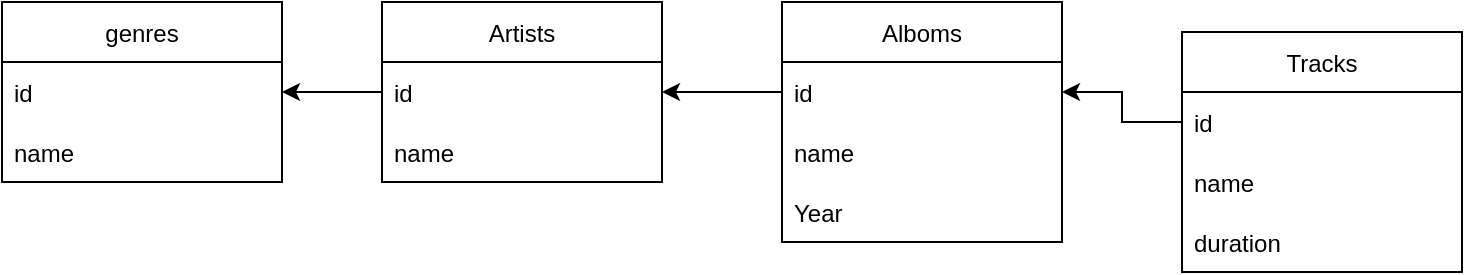<mxfile version="16.5.6" type="device"><diagram id="C5RBs43oDa-KdzZeNtuy" name="Page-1"><mxGraphModel dx="830" dy="516" grid="1" gridSize="10" guides="1" tooltips="1" connect="1" arrows="1" fold="1" page="1" pageScale="1" pageWidth="827" pageHeight="1169" math="0" shadow="0"><root><mxCell id="WIyWlLk6GJQsqaUBKTNV-0"/><mxCell id="WIyWlLk6GJQsqaUBKTNV-1" parent="WIyWlLk6GJQsqaUBKTNV-0"/><mxCell id="DodERna_vJOuyUF_Kdsa-0" value="Alboms" style="swimlane;fontStyle=0;childLayout=stackLayout;horizontal=1;startSize=30;horizontalStack=0;resizeParent=1;resizeParentMax=0;resizeLast=0;collapsible=1;marginBottom=0;" parent="WIyWlLk6GJQsqaUBKTNV-1" vertex="1"><mxGeometry x="440" y="60" width="140" height="120" as="geometry"/></mxCell><mxCell id="DodERna_vJOuyUF_Kdsa-2" value="id" style="text;strokeColor=none;fillColor=none;align=left;verticalAlign=middle;spacingLeft=4;spacingRight=4;overflow=hidden;points=[[0,0.5],[1,0.5]];portConstraint=eastwest;rotatable=0;" parent="DodERna_vJOuyUF_Kdsa-0" vertex="1"><mxGeometry y="30" width="140" height="30" as="geometry"/></mxCell><mxCell id="DodERna_vJOuyUF_Kdsa-3" value="name" style="text;strokeColor=none;fillColor=none;align=left;verticalAlign=middle;spacingLeft=4;spacingRight=4;overflow=hidden;points=[[0,0.5],[1,0.5]];portConstraint=eastwest;rotatable=0;" parent="DodERna_vJOuyUF_Kdsa-0" vertex="1"><mxGeometry y="60" width="140" height="30" as="geometry"/></mxCell><mxCell id="DodERna_vJOuyUF_Kdsa-13" value="Year" style="text;strokeColor=none;fillColor=none;align=left;verticalAlign=middle;spacingLeft=4;spacingRight=4;overflow=hidden;points=[[0,0.5],[1,0.5]];portConstraint=eastwest;rotatable=0;" parent="DodERna_vJOuyUF_Kdsa-0" vertex="1"><mxGeometry y="90" width="140" height="30" as="geometry"/></mxCell><mxCell id="DodERna_vJOuyUF_Kdsa-4" value="Artists" style="swimlane;fontStyle=0;childLayout=stackLayout;horizontal=1;startSize=30;horizontalStack=0;resizeParent=1;resizeParentMax=0;resizeLast=0;collapsible=1;marginBottom=0;" parent="WIyWlLk6GJQsqaUBKTNV-1" vertex="1"><mxGeometry x="240" y="60" width="140" height="90" as="geometry"/></mxCell><mxCell id="DodERna_vJOuyUF_Kdsa-5" value="id" style="text;strokeColor=none;fillColor=none;align=left;verticalAlign=middle;spacingLeft=4;spacingRight=4;overflow=hidden;points=[[0,0.5],[1,0.5]];portConstraint=eastwest;rotatable=0;" parent="DodERna_vJOuyUF_Kdsa-4" vertex="1"><mxGeometry y="30" width="140" height="30" as="geometry"/></mxCell><mxCell id="DodERna_vJOuyUF_Kdsa-6" value="name" style="text;strokeColor=none;fillColor=none;align=left;verticalAlign=middle;spacingLeft=4;spacingRight=4;overflow=hidden;points=[[0,0.5],[1,0.5]];portConstraint=eastwest;rotatable=0;" parent="DodERna_vJOuyUF_Kdsa-4" vertex="1"><mxGeometry y="60" width="140" height="30" as="geometry"/></mxCell><mxCell id="DodERna_vJOuyUF_Kdsa-9" value="Tracks" style="swimlane;fontStyle=0;childLayout=stackLayout;horizontal=1;startSize=30;horizontalStack=0;resizeParent=1;resizeParentMax=0;resizeLast=0;collapsible=1;marginBottom=0;" parent="WIyWlLk6GJQsqaUBKTNV-1" vertex="1"><mxGeometry x="640" y="75" width="140" height="120" as="geometry"/></mxCell><mxCell id="DodERna_vJOuyUF_Kdsa-16" value="id" style="text;strokeColor=none;fillColor=none;align=left;verticalAlign=middle;spacingLeft=4;spacingRight=4;overflow=hidden;points=[[0,0.5],[1,0.5]];portConstraint=eastwest;rotatable=0;" parent="DodERna_vJOuyUF_Kdsa-9" vertex="1"><mxGeometry y="30" width="140" height="30" as="geometry"/></mxCell><mxCell id="DodERna_vJOuyUF_Kdsa-11" value="name" style="text;strokeColor=none;fillColor=none;align=left;verticalAlign=middle;spacingLeft=4;spacingRight=4;overflow=hidden;points=[[0,0.5],[1,0.5]];portConstraint=eastwest;rotatable=0;" parent="DodERna_vJOuyUF_Kdsa-9" vertex="1"><mxGeometry y="60" width="140" height="30" as="geometry"/></mxCell><mxCell id="DodERna_vJOuyUF_Kdsa-12" value="duration" style="text;strokeColor=none;fillColor=none;align=left;verticalAlign=middle;spacingLeft=4;spacingRight=4;overflow=hidden;points=[[0,0.5],[1,0.5]];portConstraint=eastwest;rotatable=0;" parent="DodERna_vJOuyUF_Kdsa-9" vertex="1"><mxGeometry y="90" width="140" height="30" as="geometry"/></mxCell><mxCell id="maknDPgwgaKKBfcdPP2v-0" value="genres" style="swimlane;fontStyle=0;childLayout=stackLayout;horizontal=1;startSize=30;horizontalStack=0;resizeParent=1;resizeParentMax=0;resizeLast=0;collapsible=1;marginBottom=0;" vertex="1" parent="WIyWlLk6GJQsqaUBKTNV-1"><mxGeometry x="50" y="60" width="140" height="90" as="geometry"/></mxCell><mxCell id="maknDPgwgaKKBfcdPP2v-1" value="id" style="text;strokeColor=none;fillColor=none;align=left;verticalAlign=middle;spacingLeft=4;spacingRight=4;overflow=hidden;points=[[0,0.5],[1,0.5]];portConstraint=eastwest;rotatable=0;" vertex="1" parent="maknDPgwgaKKBfcdPP2v-0"><mxGeometry y="30" width="140" height="30" as="geometry"/></mxCell><mxCell id="maknDPgwgaKKBfcdPP2v-2" value="name" style="text;strokeColor=none;fillColor=none;align=left;verticalAlign=middle;spacingLeft=4;spacingRight=4;overflow=hidden;points=[[0,0.5],[1,0.5]];portConstraint=eastwest;rotatable=0;" vertex="1" parent="maknDPgwgaKKBfcdPP2v-0"><mxGeometry y="60" width="140" height="30" as="geometry"/></mxCell><mxCell id="maknDPgwgaKKBfcdPP2v-21" style="edgeStyle=orthogonalEdgeStyle;rounded=0;orthogonalLoop=1;jettySize=auto;html=1;exitX=0;exitY=0.5;exitDx=0;exitDy=0;entryX=1;entryY=0.5;entryDx=0;entryDy=0;" edge="1" parent="WIyWlLk6GJQsqaUBKTNV-1" source="DodERna_vJOuyUF_Kdsa-16" target="DodERna_vJOuyUF_Kdsa-2"><mxGeometry relative="1" as="geometry"/></mxCell><mxCell id="maknDPgwgaKKBfcdPP2v-36" style="edgeStyle=orthogonalEdgeStyle;rounded=0;orthogonalLoop=1;jettySize=auto;html=1;exitX=0;exitY=0.5;exitDx=0;exitDy=0;entryX=1;entryY=0.5;entryDx=0;entryDy=0;" edge="1" parent="WIyWlLk6GJQsqaUBKTNV-1" source="DodERna_vJOuyUF_Kdsa-2" target="DodERna_vJOuyUF_Kdsa-5"><mxGeometry relative="1" as="geometry"/></mxCell><mxCell id="maknDPgwgaKKBfcdPP2v-37" style="edgeStyle=orthogonalEdgeStyle;rounded=0;orthogonalLoop=1;jettySize=auto;html=1;exitX=0;exitY=0.5;exitDx=0;exitDy=0;entryX=1;entryY=0.5;entryDx=0;entryDy=0;" edge="1" parent="WIyWlLk6GJQsqaUBKTNV-1" source="DodERna_vJOuyUF_Kdsa-5" target="maknDPgwgaKKBfcdPP2v-1"><mxGeometry relative="1" as="geometry"/></mxCell></root></mxGraphModel></diagram></mxfile>